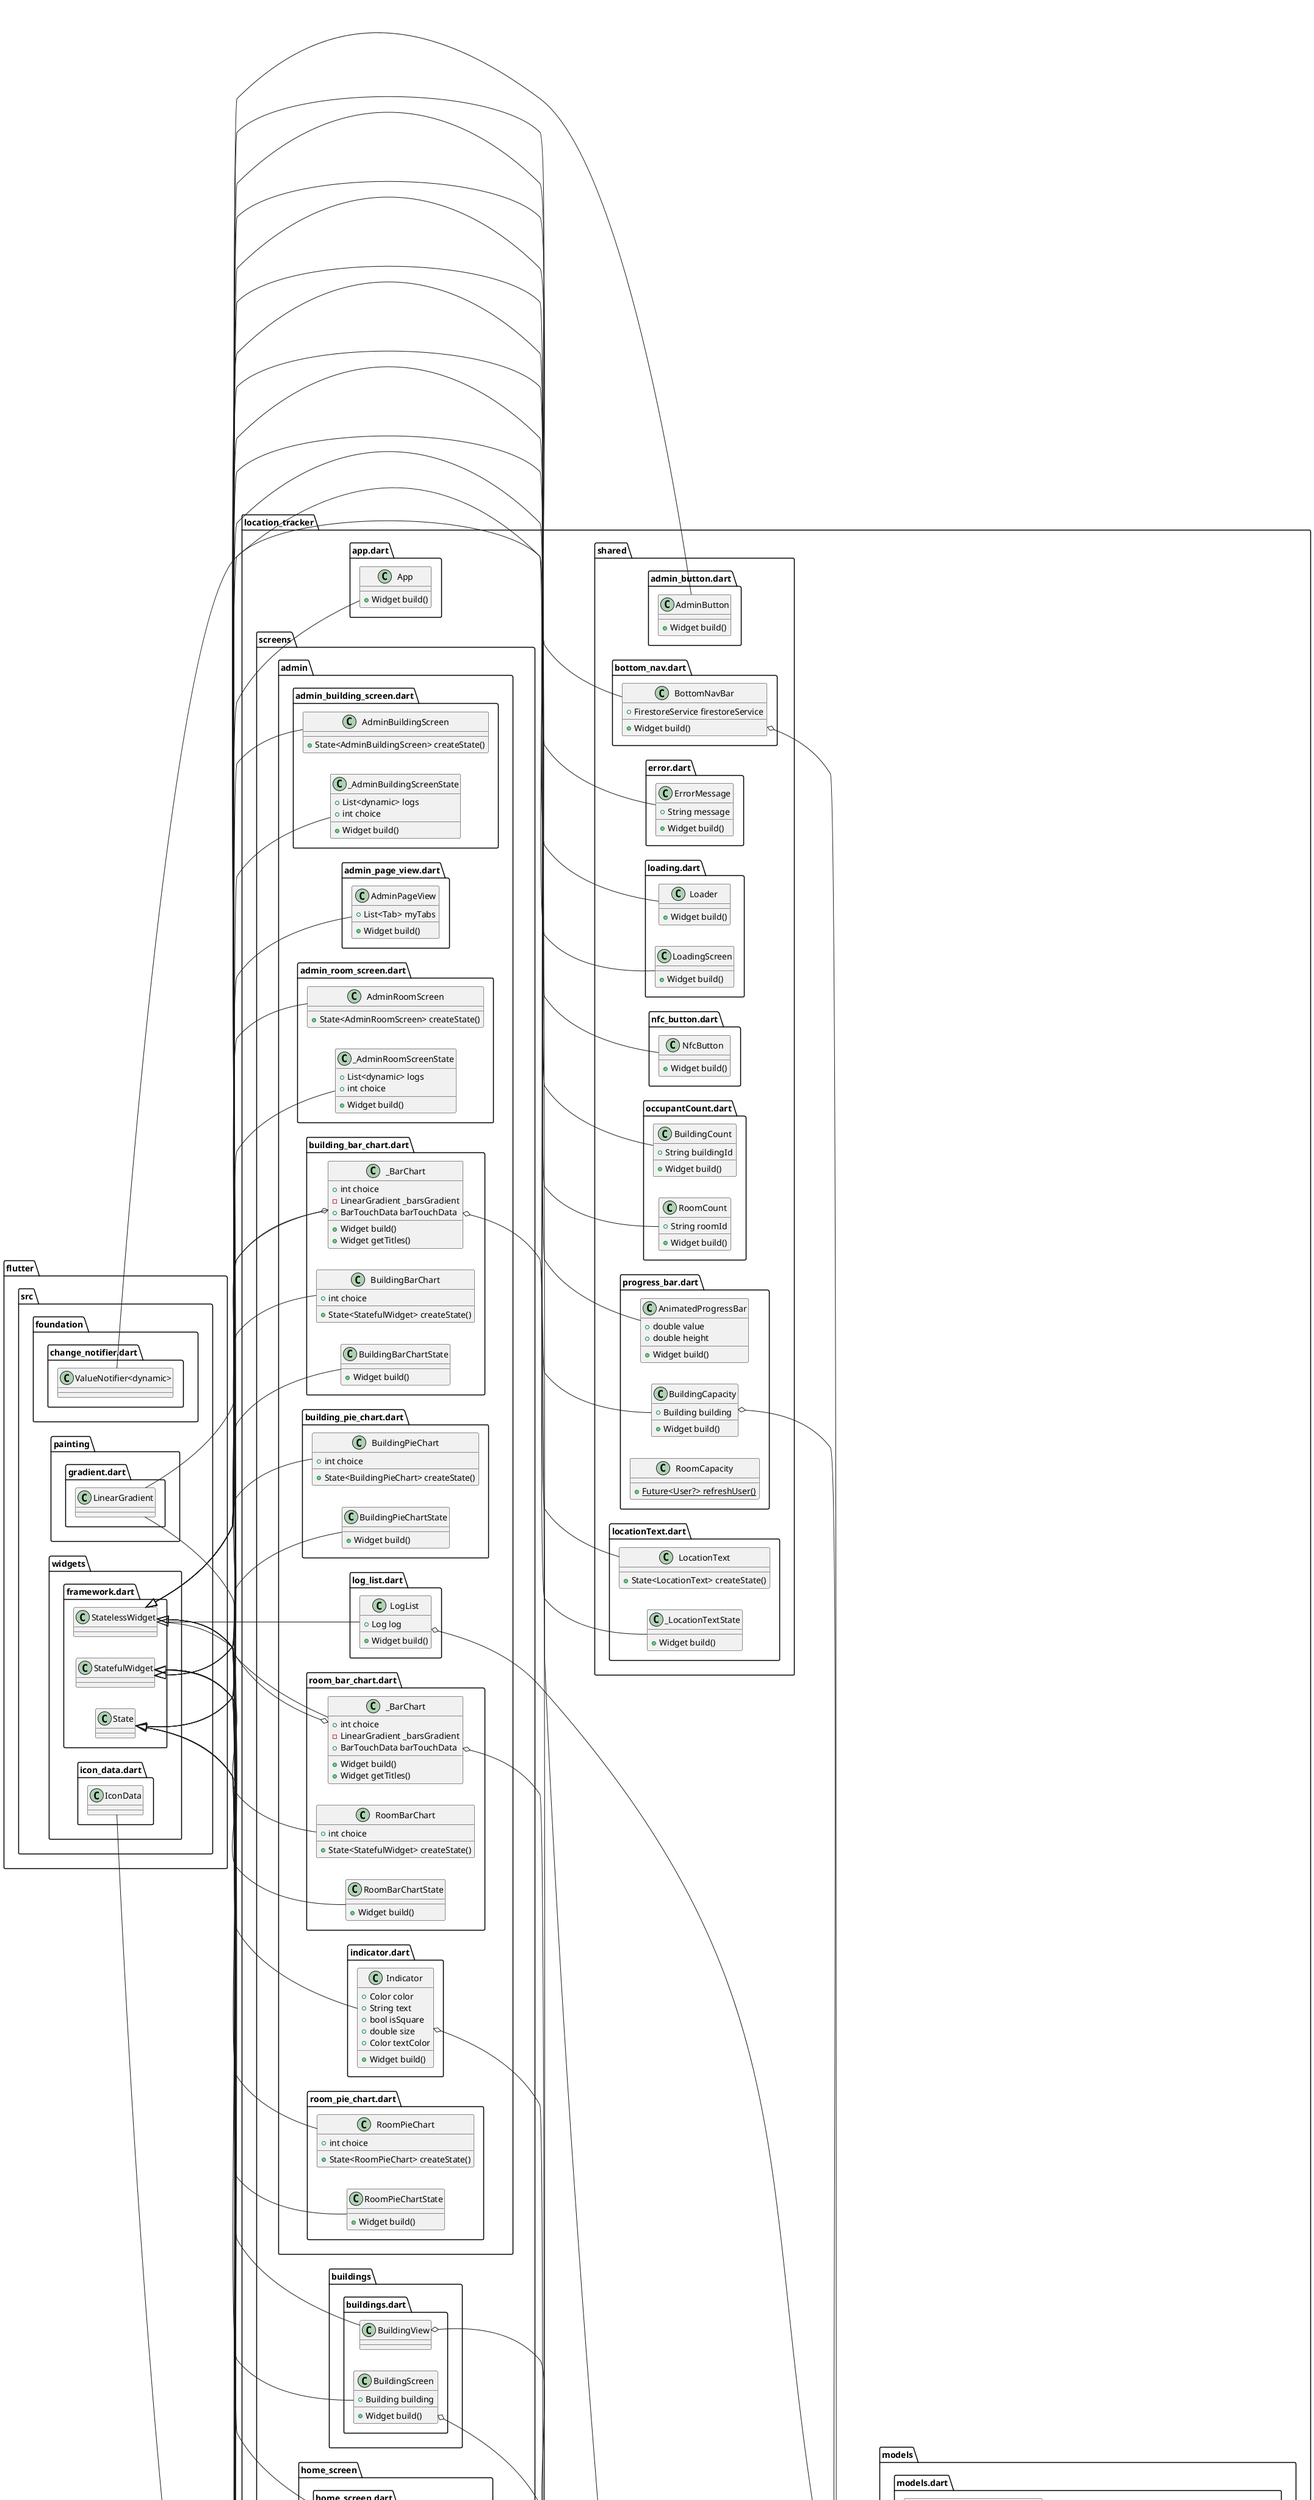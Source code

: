@startuml location_tracker
left to right direction

set namespaceSeparator ::

class "location_tracker::app.dart::App" {
  +Widget build()
}

"flutter::src::widgets::framework.dart::StatelessWidget" <|-- "location_tracker::app.dart::App"

class "location_tracker::models::geofence_model.dart::GeofenceModel" {
  +String geofenceStatus
  +String geofenceId
}

class "location_tracker::models::models.dart::Building" {
  +String id
  +String name
  +double lat
  +double lng
  +String img
  +String desc
  +int capacity
  +Map<String, dynamic> toJson()
}

class "location_tracker::models::models.dart::Room" {
  +String id
  +String buildingId
  +int capacity
  +String name
  +String img
  +String desc
  +Map<String, dynamic> toJson()
}

class "location_tracker::models::models.dart::Desk" {
  +String id
  +String roomId
  +bool occupied
  +bool reserved
  +Map<String, dynamic> toJson()
}

class "location_tracker::models::models.dart::User" {
  +String displayName
  +String email
  +bool isAdmin
  +String photoUrl
  +String uid
  +Map<String, dynamic> toJson()
}

class "location_tracker::models::models.dart::UserInBuilding" {
  +String buildingId
  +String userId
  +Map<String, dynamic> toJson()
  {static} +dynamic fromSnapshot()
}

class "location_tracker::models::models.dart::UserInRoom" {
  +String roomId
  +String userId
  +Map<String, dynamic> toJson()
}

class "location_tracker::models::models.dart::Log" {
  +String buildingId
  +bool entry
  +String userId
  +String? roomId
  +dynamic timestamp
  +Map<String, dynamic> toJson()
}

class "location_tracker::models::user_location.dart::UserLocation" {
  +double lat
  +double lng
}

class "location_tracker::screens::admin::admin_building_screen.dart::AdminBuildingScreen" { 
  +State<AdminBuildingScreen> createState()
}

"flutter::src::widgets::framework.dart::StatefulWidget" <|-- "location_tracker::screens::admin::admin_building_screen.dart::AdminBuildingScreen"

class "location_tracker::screens::admin::admin_building_screen.dart::_AdminBuildingScreenState" {
  +List<dynamic> logs
  +int choice
  +Widget build()
}

"flutter::src::widgets::framework.dart::State" <|-- "location_tracker::screens::admin::admin_building_screen.dart::_AdminBuildingScreenState"

class "location_tracker::screens::admin::admin_page_view.dart::AdminPageView" {
  +List<Tab> myTabs
  +Widget build()
}

"flutter::src::widgets::framework.dart::StatelessWidget" <|-- "location_tracker::screens::admin::admin_page_view.dart::AdminPageView"

class "location_tracker::screens::admin::admin_room_screen.dart::AdminRoomScreen" {
  +State<AdminRoomScreen> createState()
}

"flutter::src::widgets::framework.dart::StatefulWidget" <|-- "location_tracker::screens::admin::admin_room_screen.dart::AdminRoomScreen"

class "location_tracker::screens::admin::admin_room_screen.dart::_AdminRoomScreenState" {   
  +List<dynamic> logs
  +int choice
  +Widget build()
}

"flutter::src::widgets::framework.dart::State" <|-- "location_tracker::screens::admin::admin_room_screen.dart::_AdminRoomScreenState"

class "location_tracker::screens::admin::building_bar_chart.dart::_BarChart" {
  +int choice
  -LinearGradient _barsGradient
  +BarTouchData barTouchData
  +Widget build()
  +Widget getTitles()
}

"location_tracker::screens::admin::building_bar_chart.dart::_BarChart" o-- "flutter::src::painting::gradient.dart::LinearGradient"
"location_tracker::screens::admin::building_bar_chart.dart::_BarChart" o-- "fl_chart::src::chart::bar_chart::bar_chart_data.dart::BarTouchData"
"flutter::src::widgets::framework.dart::StatelessWidget" <|-- "location_tracker::screens::admin::building_bar_chart.dart::_BarChart"

class "location_tracker::screens::admin::building_bar_chart.dart::BuildingBarChart" {       
  +int choice
  +State<StatefulWidget> createState()
}

"flutter::src::widgets::framework.dart::StatefulWidget" <|-- "location_tracker::screens::admin::building_bar_chart.dart::BuildingBarChart"

class "location_tracker::screens::admin::building_bar_chart.dart::BuildingBarChartState" {  
  +Widget build()
}

"flutter::src::widgets::framework.dart::State" <|-- "location_tracker::screens::admin::building_bar_chart.dart::BuildingBarChartState"

class "location_tracker::screens::admin::building_pie_chart.dart::BuildingPieChart" {       
  +int choice
  +State<BuildingPieChart> createState()
}

"flutter::src::widgets::framework.dart::StatefulWidget" <|-- "location_tracker::screens::admin::building_pie_chart.dart::BuildingPieChart"

class "location_tracker::screens::admin::building_pie_chart.dart::BuildingPieChartState" {  
  +Widget build()
}

"flutter::src::widgets::framework.dart::State" <|-- "location_tracker::screens::admin::building_pie_chart.dart::BuildingPieChartState"

class "location_tracker::screens::admin::indicator.dart::Indicator" {
  +Color color
  +String text
  +bool isSquare
  +double size
  +Color textColor
  +Widget build()
}

"location_tracker::screens::admin::indicator.dart::Indicator" o-- "dart::ui::Color"
"flutter::src::widgets::framework.dart::StatelessWidget" <|-- "location_tracker::screens::admin::indicator.dart::Indicator"

class "location_tracker::screens::admin::log_list.dart::LogList" {
  +Log log
  +Widget build()
}

"location_tracker::screens::admin::log_list.dart::LogList" o-- "location_tracker::models::models.dart::Log"
"flutter::src::widgets::framework.dart::StatelessWidget" <|-- "location_tracker::screens::admin::log_list.dart::LogList"

class "location_tracker::screens::admin::room_bar_chart.dart::_BarChart" {
  +int choice
  -LinearGradient _barsGradient
  +BarTouchData barTouchData
  +Widget build()
  +Widget getTitles()
}

"location_tracker::screens::admin::room_bar_chart.dart::_BarChart" o-- "flutter::src::painting::gradient.dart::LinearGradient"
"location_tracker::screens::admin::room_bar_chart.dart::_BarChart" o-- "fl_chart::src::chart::bar_chart::bar_chart_data.dart::BarTouchData"
"flutter::src::widgets::framework.dart::StatelessWidget" <|-- "location_tracker::screens::admin::room_bar_chart.dart::_BarChart"

class "location_tracker::screens::admin::room_bar_chart.dart::RoomBarChart" {
  +int choice
  +State<StatefulWidget> createState()
}

"flutter::src::widgets::framework.dart::StatefulWidget" <|-- "location_tracker::screens::admin::room_bar_chart.dart::RoomBarChart"

class "location_tracker::screens::admin::room_bar_chart.dart::RoomBarChartState" {
  +Widget build()
}

"flutter::src::widgets::framework.dart::State" <|-- "location_tracker::screens::admin::room_bar_chart.dart::RoomBarChartState"

class "location_tracker::screens::admin::room_pie_chart.dart::RoomPieChart" {
  +int choice
  +State<RoomPieChart> createState()
}

"flutter::src::widgets::framework.dart::StatefulWidget" <|-- "location_tracker::screens::admin::room_pie_chart.dart::RoomPieChart"

class "location_tracker::screens::admin::room_pie_chart.dart::RoomPieChartState" {
  +Widget build()
}

"flutter::src::widgets::framework.dart::State" <|-- "location_tracker::screens::admin::room_pie_chart.dart::RoomPieChartState"

"location_tracker::screens::buildings::buildings.dart::BuildingView" o-- "location_tracker::models::models.dart::Building"
"flutter::src::widgets::framework.dart::StatelessWidget" <|-- "location_tracker::screens::buildings::buildings.dart::BuildingView"

class "location_tracker::screens::buildings::buildings.dart::BuildingScreen" {
  +Building building
  +Widget build()
}

"location_tracker::screens::buildings::buildings.dart::BuildingScreen" o-- "location_tracker::models::models.dart::Building"
"flutter::src::widgets::framework.dart::StatelessWidget" <|-- "location_tracker::screens::buildings::buildings.dart::BuildingScreen"

class "location_tracker::screens::home_screen::home_screen.dart::HomeScreen" {
  +FirestoreService firestoreService
  +Widget build()
}

"location_tracker::screens::home_screen::home_screen.dart::HomeScreen" o-- "location_tracker::services::firestore.dart::FirestoreService"
"flutter::src::widgets::framework.dart::StatelessWidget" <|-- "location_tracker::screens::home_screen::home_screen.dart::HomeScreen"

class "location_tracker::screens::index_screen::index_screen.dart::IndexScreen" {
  +State<IndexScreen> createState()
}

"flutter::src::widgets::framework.dart::StatefulWidget" <|-- "location_tracker::screens::index_screen::index_screen.dart::IndexScreen"

class "location_tracker::screens::index_screen::index_screen.dart::_IndexScreenState" {     
  +NfcService nfcService
  +void initState()
  +Widget build()
}

"location_tracker::screens::index_screen::index_screen.dart::_IndexScreenState" o-- "location_tracker::services::nfcService.dart::NfcService"
"flutter::src::widgets::framework.dart::State" <|-- "location_tracker::screens::index_screen::index_screen.dart::_IndexScreenState"

class "location_tracker::screens::login_screen::login_screen.dart::LoginScreen" {
  +Widget build()
}

"flutter::src::widgets::framework.dart::StatelessWidget" <|-- "location_tracker::screens::login_screen::login_screen.dart::LoginScreen"

class "location_tracker::screens::login_screen::login_screen.dart::LoginButton" {
  +Color color
  +IconData icon
  +String text
  +Function loginMethod
  +Widget build()
}

"location_tracker::screens::login_screen::login_screen.dart::LoginButton" o-- "dart::ui::Color"
"location_tracker::screens::login_screen::login_screen.dart::LoginButton" o-- "flutter::src::widgets::icon_data.dart::IconData"
"flutter::src::widgets::framework.dart::StatelessWidget" <|-- "location_tracker::screens::login_screen::login_screen.dart::LoginButton"

class "location_tracker::screens::map_screen::map_screen.dart::MapScreen" {
  +_MapScreenState createState()
}

"flutter::src::widgets::framework.dart::StatefulWidget" <|-- "location_tracker::screens::map_screen::map_screen.dart::MapScreen"

class "location_tracker::screens::map_screen::map_screen.dart::_MapScreenState" {
  -Completer<GoogleMapController> _controller
  -Set<Marker> _markers
  -Set<Circle> _circles
  -BitmapDescriptor _markerIcon
  +void initState()
  -void _setMarkerIcon()
  -void _setCircles()
  -void _onMapCreated()
  +Widget build()
  +Future<void> centerScreen()
}

"location_tracker::screens::map_screen::map_screen.dart::_MapScreenState" o-- "dart::async::Completer<GoogleMapController>"
"location_tracker::screens::map_screen::map_screen.dart::_MapScreenState" o-- "google_maps_flutter_platform_interface::src::types::bitmap.dart::BitmapDescriptor"
"flutter::src::widgets::framework.dart::State" <|-- "location_tracker::screens::map_screen::map_screen.dart::_MapScreenState"

class "location_tracker::screens::profile_screen::profile_screen.dart::ProfileScreen" {     
  +Widget build()
}

"flutter::src::widgets::framework.dart::StatelessWidget" <|-- "location_tracker::screens::profile_screen::profile_screen.dart::ProfileScreen"

class "location_tracker::screens::rooms::desk_list.dart::DeskList" {
  +Desk desk
  +void Function() onReserveSelected
  +Widget build()
}

"location_tracker::screens::rooms::desk_list.dart::DeskList" o-- "location_tracker::models::models.dart::Desk"
"location_tracker::screens::rooms::desk_list.dart::DeskList" o-- "dart::ui::void Function()"
"flutter::src::widgets::framework.dart::StatelessWidget" <|-- "location_tracker::screens::rooms::desk_list.dart::DeskList"

class "location_tracker::screens::rooms::desk_sheet.dart::DeskSheet" {
  +Room room
  +State<DeskSheet> createState()
}

"location_tracker::screens::rooms::desk_sheet.dart::DeskSheet" o-- "location_tracker::models::models.dart::Room"
"flutter::src::widgets::framework.dart::StatefulWidget" <|-- "location_tracker::screens::rooms::desk_sheet.dart::DeskSheet"

class "location_tracker::screens::rooms::desk_sheet.dart::_DeskSheetState" {
  +Widget build()
}

"flutter::src::widgets::framework.dart::State" <|-- "location_tracker::screens::rooms::desk_sheet.dart::_DeskSheetState"

class "location_tracker::screens::rooms::reservation_alert.dart::ReservationAlert" {        
  +String deskId
  +Widget build()
}

"flutter::src::widgets::framework.dart::StatelessWidget" <|-- "location_tracker::screens::rooms::reservation_alert.dart::ReservationAlert"

class "location_tracker::screens::rooms::rooms.dart::RoomView" {
  +Room room
  +Widget build()
}

"location_tracker::screens::rooms::rooms.dart::RoomView" o-- "location_tracker::models::models.dart::Room"
"flutter::src::widgets::framework.dart::StatelessWidget" <|-- "location_tracker::screens::rooms::rooms.dart::RoomView"

class "location_tracker::screens::rooms::rooms.dart::RoomScreen" {
  +Room room
  +State<RoomScreen> createState()
}

"location_tracker::screens::rooms::rooms.dart::RoomScreen" o-- "location_tracker::models::models.dart::Room"
"flutter::src::widgets::framework.dart::StatefulWidget" <|-- "location_tracker::screens::rooms::rooms.dart::RoomScreen"

class "location_tracker::screens::rooms::rooms.dart::_RoomScreenState" {
  +Widget build()
}

"flutter::src::widgets::framework.dart::State" <|-- "location_tracker::screens::rooms::rooms.dart::_RoomScreenState"

class "location_tracker::services::auth.dart::AuthService" {
  +Stream<User?> userStream
  +User? user
  +String? getUserName()
  +String? getUserEmail()
  +bool getUserVerified()
  +Future<void> anonLogin()
  +Future<void> signOut()
  +Future<void> googleLogin()
}

"location_tracker::services::auth.dart::AuthService" o-- "dart::async::Stream<User>"        
"location_tracker::services::auth.dart::AuthService" o-- "firebase_auth::firebase_auth.dart::User"

class "location_tracker::services::firestore.dart::FirestoreService" {
  -FirebaseFirestore _db
  +User? user
  +Future<List<Building>> getAllBuildings()
  +Future<List<Room>> getAllRooms()
  +Future<List<Room>> getRooms()
  +Future<List<Desk>> getDesks()
  +Future<List<Desk>> getAllDesks()
  +Future<void> reserveDesk()
  +Future<void> occupyDesk()
  +Future<void> releaseDesk()
  +Future<List<dynamic>> getAllUsersInBuildings()
  +Future<List<dynamic>> getAllUsersInRooms()
  +Future<List<UserInBuilding>> getAllUsersInBuildings2()
  +Future<int> getUsersInBuildings()
  +Future<String> getUsersInRooms()
  +Future<List<User>> getAllUsers()
  +Future<void> userSetup()
  +Future<Building> getCurrentBuilding()
  +Future<String> getCurrentBuildingId()
  +Future<void> addUserInBuildings()
  +Future<void> removeUserInBuildings()
  +Future<void> addOrRemoveUserInRooms()
  +Future<void> addOrRemoveUserFromDesk()
  +Stream<List<UserInBuilding>> streamUsersInBuildings()
  +Stream<List<UserInRoom>> streamUsersInRooms()
  +Stream<User> streamUser()
  +Stream<List<Log>> streamLogs()
  +Stream<List<Desk>> streamDesks()
  +Future<void> addLog()
  +Future<void> addRoomLog()
  +Future<void> removeRoomLog()
  +Future<List<Log>> getTodaysLogs()
  +Future<List<Log>> getLastMonthsLogs()
  +Future<List<Log>> getAllTimeLogs()
}

"location_tracker::services::firestore.dart::FirestoreService" o-- "cloud_firestore::cloud_firestore.dart::FirebaseFirestore"
"location_tracker::services::firestore.dart::FirestoreService" o-- "firebase_auth::firebase_auth.dart::User"

class "location_tracker::services::geofencing_service.dart::GeofencingService" {
  -GeofenceModel _geofenceModel
  {static} +String currentGeofenceStatus
  {static} +String currentGeofenceId
  +FirestoreService firestoreService
  -GeofenceService _geofenceService
  -List<Geofence> _geofenceList
  -StreamController<GeofenceModel> _geofenceController
  +Stream<GeofenceModel> geofenceStream
  +void geofenceCallbacks()
  -void _onLocationServicesStatusChanged()
  -void _onError()
  -Future<void> _onGeofenceStatusChanged()
  +Future<GeofenceModel> getGeofenceModel()
  {static} +String getCurrentGeofenceId()
  {static} +String getCurrentGeofenceStatus()
}

"location_tracker::services::geofencing_service.dart::GeofencingService" o-- "location_tracker::models::geofence_model.dart::GeofenceModel"
"location_tracker::services::geofencing_service.dart::GeofencingService" o-- "location_tracker::services::firestore.dart::FirestoreService"
"location_tracker::services::geofencing_service.dart::GeofencingService" o-- "geofence_service::geofence_service.dart::GeofenceService"
"location_tracker::services::geofencing_service.dart::GeofencingService" o-- "dart::async::StreamController<GeofenceModel>"
"location_tracker::services::geofencing_service.dart::GeofencingService" o-- "dart::async::Stream<GeofenceModel>"

class "location_tracker::services::location_service.dart::LocationService" {
  -UserLocation _currentLocation
  +Location location
  -StreamController<UserLocation> _locationController
  +Stream<UserLocation> locationStream
  +Future<UserLocation> getLocation()
}

"location_tracker::services::location_service.dart::LocationService" o-- "location_tracker::models::user_location.dart::UserLocation"
"location_tracker::services::location_service.dart::LocationService" o-- "location::location.dart::Location"
"location_tracker::services::location_service.dart::LocationService" o-- "dart::async::StreamController<UserLocation>"
"location_tracker::services::location_service.dart::LocationService" o-- "dart::async::Stream<UserLocation>"

class "location_tracker::services::nfcService.dart::NfcService" {
  +FirestoreService firestoreService
  +ValueNotifier<dynamic> result
  +void tagReader()
  +void getPayload()
}

"location_tracker::services::nfcService.dart::NfcService" o-- "location_tracker::services::firestore.dart::FirestoreService"
"location_tracker::services::nfcService.dart::NfcService" o-- "flutter::src::foundation::change_notifier.dart::ValueNotifier<dynamic>"

class "location_tracker::shared::admin_button.dart::AdminButton" {
  +Widget build()
}

"flutter::src::widgets::framework.dart::StatelessWidget" <|-- "location_tracker::shared::admin_button.dart::AdminButton"

class "location_tracker::shared::bottom_nav.dart::BottomNavBar" {
  +FirestoreService firestoreService
  +Widget build()
}

"location_tracker::shared::bottom_nav.dart::BottomNavBar" o-- "location_tracker::services::firestore.dart::FirestoreService"
"flutter::src::widgets::framework.dart::StatelessWidget" <|-- "location_tracker::shared::bottom_nav.dart::BottomNavBar"

class "location_tracker::shared::error.dart::ErrorMessage" {
  +String message
  +Widget build()
}

"flutter::src::widgets::framework.dart::StatelessWidget" <|-- "location_tracker::shared::error.dart::ErrorMessage"

class "location_tracker::shared::loading.dart::Loader" {
  +Widget build()
}

"flutter::src::widgets::framework.dart::StatelessWidget" <|-- "location_tracker::shared::loading.dart::Loader"

class "location_tracker::shared::loading.dart::LoadingScreen" {
  +Widget build()
}

"flutter::src::widgets::framework.dart::StatelessWidget" <|-- "location_tracker::shared::loading.dart::LoadingScreen"

class "location_tracker::shared::locationText.dart::LocationText" {
  +State<LocationText> createState()
}

"flutter::src::widgets::framework.dart::StatefulWidget" <|-- "location_tracker::shared::locationText.dart::LocationText"

class "location_tracker::shared::locationText.dart::_LocationTextState" {
  +Widget build()
}

"flutter::src::widgets::framework.dart::State" <|-- "location_tracker::shared::locationText.dart::_LocationTextState"

class "location_tracker::shared::nfc_button.dart::NfcButton" {
  +Widget build()
}

"flutter::src::widgets::framework.dart::StatelessWidget" <|-- "location_tracker::shared::nfc_button.dart::NfcButton"

class "location_tracker::shared::occupantCount.dart::BuildingCount" {
  +String buildingId
  +Widget build()
}

"flutter::src::widgets::framework.dart::StatelessWidget" <|-- "location_tracker::shared::occupantCount.dart::BuildingCount"

class "location_tracker::shared::occupantCount.dart::RoomCount" {
  +String roomId
  +Widget build()
}

"flutter::src::widgets::framework.dart::StatelessWidget" <|-- "location_tracker::shared::occupantCount.dart::RoomCount"

class "location_tracker::shared::progress_bar.dart::AnimatedProgressBar" {
  +double value
  +double height
  +Widget build()
}

"flutter::src::widgets::framework.dart::StatelessWidget" <|-- "location_tracker::shared::progress_bar.dart::AnimatedProgressBar"

class "location_tracker::shared::progress_bar.dart::BuildingCapacity" {
  +Building building
  +Widget build()
}

"location_tracker::shared::progress_bar.dart::BuildingCapacity" o-- "location_tracker::models::models.dart::Building"
"flutter::src::widgets::framework.dart::StatelessWidget" <|-- "location_tracker::shared::progress_bar.dart::BuildingCapacity"

class "location_tracker::shared::progress_bar.dart::RoomCapacity" {
  {static} +Future<User?> refreshUser()
}

@enduml